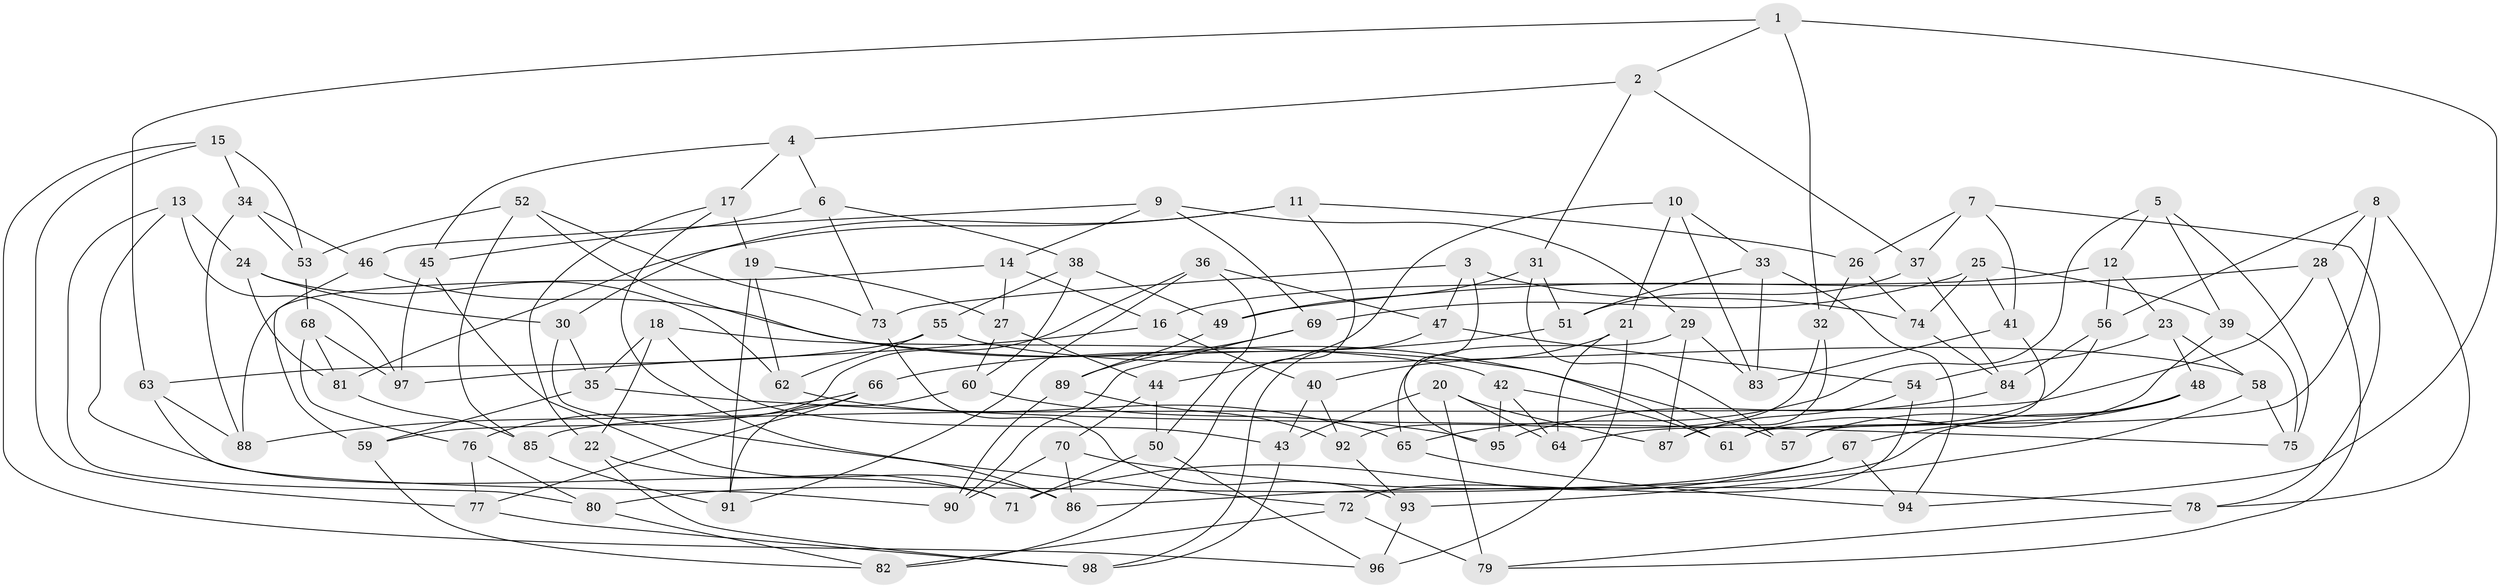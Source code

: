 // coarse degree distribution, {6: 0.5483870967741935, 5: 0.03225806451612903, 4: 0.41935483870967744}
// Generated by graph-tools (version 1.1) at 2025/42/03/06/25 10:42:20]
// undirected, 98 vertices, 196 edges
graph export_dot {
graph [start="1"]
  node [color=gray90,style=filled];
  1;
  2;
  3;
  4;
  5;
  6;
  7;
  8;
  9;
  10;
  11;
  12;
  13;
  14;
  15;
  16;
  17;
  18;
  19;
  20;
  21;
  22;
  23;
  24;
  25;
  26;
  27;
  28;
  29;
  30;
  31;
  32;
  33;
  34;
  35;
  36;
  37;
  38;
  39;
  40;
  41;
  42;
  43;
  44;
  45;
  46;
  47;
  48;
  49;
  50;
  51;
  52;
  53;
  54;
  55;
  56;
  57;
  58;
  59;
  60;
  61;
  62;
  63;
  64;
  65;
  66;
  67;
  68;
  69;
  70;
  71;
  72;
  73;
  74;
  75;
  76;
  77;
  78;
  79;
  80;
  81;
  82;
  83;
  84;
  85;
  86;
  87;
  88;
  89;
  90;
  91;
  92;
  93;
  94;
  95;
  96;
  97;
  98;
  1 -- 94;
  1 -- 32;
  1 -- 63;
  1 -- 2;
  2 -- 37;
  2 -- 31;
  2 -- 4;
  3 -- 95;
  3 -- 73;
  3 -- 74;
  3 -- 47;
  4 -- 6;
  4 -- 17;
  4 -- 45;
  5 -- 75;
  5 -- 39;
  5 -- 65;
  5 -- 12;
  6 -- 73;
  6 -- 38;
  6 -- 45;
  7 -- 26;
  7 -- 37;
  7 -- 41;
  7 -- 78;
  8 -- 28;
  8 -- 61;
  8 -- 78;
  8 -- 56;
  9 -- 14;
  9 -- 29;
  9 -- 46;
  9 -- 69;
  10 -- 44;
  10 -- 33;
  10 -- 83;
  10 -- 21;
  11 -- 26;
  11 -- 81;
  11 -- 82;
  11 -- 30;
  12 -- 56;
  12 -- 16;
  12 -- 23;
  13 -- 24;
  13 -- 71;
  13 -- 97;
  13 -- 80;
  14 -- 27;
  14 -- 88;
  14 -- 16;
  15 -- 96;
  15 -- 53;
  15 -- 34;
  15 -- 77;
  16 -- 97;
  16 -- 40;
  17 -- 19;
  17 -- 86;
  17 -- 22;
  18 -- 22;
  18 -- 35;
  18 -- 43;
  18 -- 42;
  19 -- 27;
  19 -- 62;
  19 -- 91;
  20 -- 64;
  20 -- 79;
  20 -- 43;
  20 -- 87;
  21 -- 96;
  21 -- 64;
  21 -- 40;
  22 -- 98;
  22 -- 71;
  23 -- 54;
  23 -- 48;
  23 -- 58;
  24 -- 81;
  24 -- 62;
  24 -- 30;
  25 -- 41;
  25 -- 74;
  25 -- 39;
  25 -- 69;
  26 -- 74;
  26 -- 32;
  27 -- 44;
  27 -- 60;
  28 -- 49;
  28 -- 85;
  28 -- 79;
  29 -- 65;
  29 -- 87;
  29 -- 83;
  30 -- 72;
  30 -- 35;
  31 -- 49;
  31 -- 51;
  31 -- 57;
  32 -- 87;
  32 -- 92;
  33 -- 94;
  33 -- 51;
  33 -- 83;
  34 -- 46;
  34 -- 88;
  34 -- 53;
  35 -- 75;
  35 -- 59;
  36 -- 47;
  36 -- 59;
  36 -- 50;
  36 -- 91;
  37 -- 51;
  37 -- 84;
  38 -- 49;
  38 -- 60;
  38 -- 55;
  39 -- 61;
  39 -- 75;
  40 -- 43;
  40 -- 92;
  41 -- 57;
  41 -- 83;
  42 -- 95;
  42 -- 64;
  42 -- 61;
  43 -- 98;
  44 -- 70;
  44 -- 50;
  45 -- 97;
  45 -- 86;
  46 -- 59;
  46 -- 57;
  47 -- 54;
  47 -- 98;
  48 -- 57;
  48 -- 67;
  48 -- 86;
  49 -- 89;
  50 -- 71;
  50 -- 96;
  51 -- 66;
  52 -- 85;
  52 -- 73;
  52 -- 61;
  52 -- 53;
  53 -- 68;
  54 -- 87;
  54 -- 72;
  55 -- 63;
  55 -- 58;
  55 -- 62;
  56 -- 84;
  56 -- 64;
  58 -- 93;
  58 -- 75;
  59 -- 82;
  60 -- 91;
  60 -- 95;
  62 -- 65;
  63 -- 90;
  63 -- 88;
  65 -- 94;
  66 -- 76;
  66 -- 88;
  66 -- 77;
  67 -- 94;
  67 -- 71;
  67 -- 80;
  68 -- 76;
  68 -- 97;
  68 -- 81;
  69 -- 90;
  69 -- 89;
  70 -- 90;
  70 -- 78;
  70 -- 86;
  72 -- 82;
  72 -- 79;
  73 -- 93;
  74 -- 84;
  76 -- 80;
  76 -- 77;
  77 -- 98;
  78 -- 79;
  80 -- 82;
  81 -- 85;
  84 -- 95;
  85 -- 91;
  89 -- 90;
  89 -- 92;
  92 -- 93;
  93 -- 96;
}
